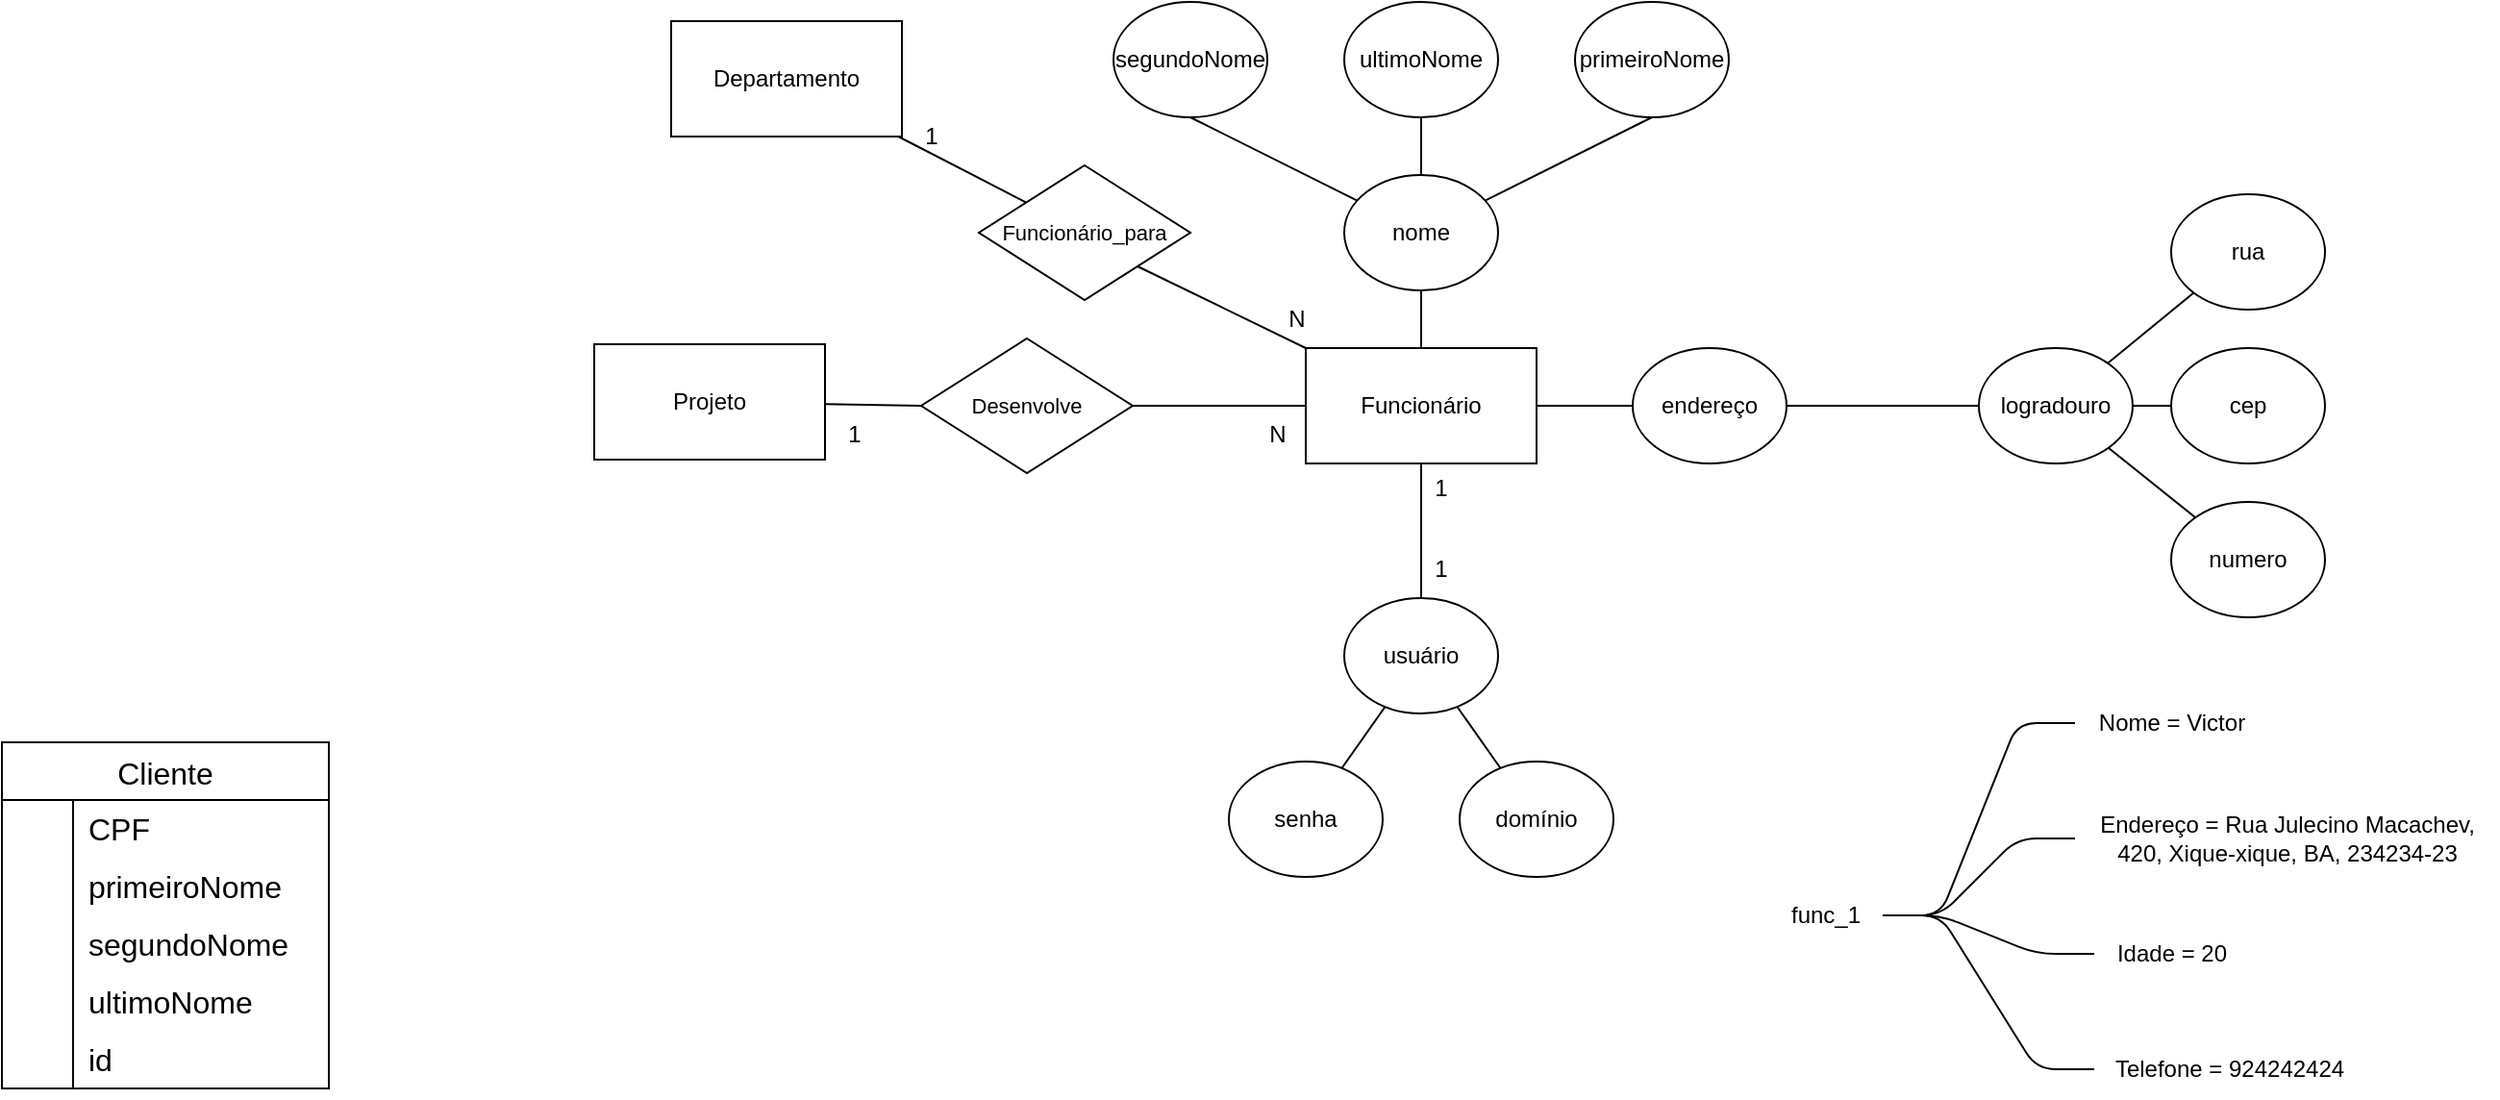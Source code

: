 <mxfile>
    <diagram id="CdI8gNpogDc-g_knQ982" name="Página-1">
        <mxGraphModel dx="2016" dy="736" grid="1" gridSize="10" guides="1" tooltips="1" connect="1" arrows="1" fold="1" page="1" pageScale="1" pageWidth="827" pageHeight="1169" math="0" shadow="0">
            <root>
                <mxCell id="0"/>
                <mxCell id="1" parent="0"/>
                <mxCell id="19" style="edgeStyle=none;html=1;endArrow=none;endFill=0;" parent="1" source="2" target="3" edge="1">
                    <mxGeometry relative="1" as="geometry"/>
                </mxCell>
                <mxCell id="30" style="edgeStyle=none;html=1;endArrow=none;endFill=0;" parent="1" source="2" target="29" edge="1">
                    <mxGeometry relative="1" as="geometry"/>
                </mxCell>
                <mxCell id="51" style="edgeStyle=none;html=1;entryX=1;entryY=1;entryDx=0;entryDy=0;endArrow=none;endFill=0;exitX=0;exitY=0;exitDx=0;exitDy=0;" parent="1" source="2" target="48" edge="1">
                    <mxGeometry relative="1" as="geometry">
                        <mxPoint x="150" y="210" as="sourcePoint"/>
                    </mxGeometry>
                </mxCell>
                <mxCell id="58" style="edgeStyle=none;html=1;endArrow=none;endFill=0;" parent="1" source="2" target="54" edge="1">
                    <mxGeometry relative="1" as="geometry"/>
                </mxCell>
                <mxCell id="2" value="Funcionário" style="rounded=0;whiteSpace=wrap;html=1;" parent="1" vertex="1">
                    <mxGeometry x="180" y="260" width="120" height="60" as="geometry"/>
                </mxCell>
                <mxCell id="8" style="edgeStyle=none;html=1;entryX=0.5;entryY=1;entryDx=0;entryDy=0;endArrow=none;endFill=0;" parent="1" source="3" target="5" edge="1">
                    <mxGeometry relative="1" as="geometry"/>
                </mxCell>
                <mxCell id="9" style="edgeStyle=none;html=1;entryX=0.5;entryY=1;entryDx=0;entryDy=0;endArrow=none;endFill=0;" parent="1" source="3" target="7" edge="1">
                    <mxGeometry relative="1" as="geometry"/>
                </mxCell>
                <mxCell id="10" style="edgeStyle=none;html=1;entryX=0.5;entryY=1;entryDx=0;entryDy=0;endArrow=none;endFill=0;" parent="1" source="3" target="6" edge="1">
                    <mxGeometry relative="1" as="geometry"/>
                </mxCell>
                <mxCell id="3" value="nome" style="ellipse;whiteSpace=wrap;html=1;" parent="1" vertex="1">
                    <mxGeometry x="200" y="170" width="80" height="60" as="geometry"/>
                </mxCell>
                <mxCell id="5" value="primeiroNome" style="ellipse;whiteSpace=wrap;html=1;" parent="1" vertex="1">
                    <mxGeometry x="320" y="80" width="80" height="60" as="geometry"/>
                </mxCell>
                <mxCell id="6" value="segundoNome" style="ellipse;whiteSpace=wrap;html=1;" parent="1" vertex="1">
                    <mxGeometry x="80" y="80" width="80" height="60" as="geometry"/>
                </mxCell>
                <mxCell id="7" value="ultimoNome" style="ellipse;whiteSpace=wrap;html=1;" parent="1" vertex="1">
                    <mxGeometry x="200" y="80" width="80" height="60" as="geometry"/>
                </mxCell>
                <mxCell id="28" style="edgeStyle=none;html=1;endArrow=none;endFill=0;" parent="1" source="22" target="23" edge="1">
                    <mxGeometry relative="1" as="geometry"/>
                </mxCell>
                <mxCell id="32" style="edgeStyle=none;html=1;entryX=0;entryY=1;entryDx=0;entryDy=0;endArrow=none;endFill=0;" parent="1" source="22" target="24" edge="1">
                    <mxGeometry relative="1" as="geometry"/>
                </mxCell>
                <mxCell id="22" value="logradouro" style="ellipse;whiteSpace=wrap;html=1;" parent="1" vertex="1">
                    <mxGeometry x="530" y="260" width="80" height="60" as="geometry"/>
                </mxCell>
                <mxCell id="23" value="numero" style="ellipse;whiteSpace=wrap;html=1;" parent="1" vertex="1">
                    <mxGeometry x="630" y="340" width="80" height="60" as="geometry"/>
                </mxCell>
                <mxCell id="24" value="rua" style="ellipse;whiteSpace=wrap;html=1;" parent="1" vertex="1">
                    <mxGeometry x="630" y="180" width="80" height="60" as="geometry"/>
                </mxCell>
                <mxCell id="26" style="edgeStyle=none;html=1;entryX=1;entryY=0.5;entryDx=0;entryDy=0;endArrow=none;endFill=0;" parent="1" source="25" target="22" edge="1">
                    <mxGeometry relative="1" as="geometry"/>
                </mxCell>
                <mxCell id="25" value="cep" style="ellipse;whiteSpace=wrap;html=1;" parent="1" vertex="1">
                    <mxGeometry x="630" y="260" width="80" height="60" as="geometry"/>
                </mxCell>
                <mxCell id="31" style="edgeStyle=none;html=1;endArrow=none;endFill=0;" parent="1" source="29" target="22" edge="1">
                    <mxGeometry relative="1" as="geometry"/>
                </mxCell>
                <mxCell id="29" value="endereço" style="ellipse;whiteSpace=wrap;html=1;" parent="1" vertex="1">
                    <mxGeometry x="350" y="260" width="80" height="60" as="geometry"/>
                </mxCell>
                <mxCell id="35" value="Nome = Victor" style="text;html=1;align=center;verticalAlign=middle;resizable=0;points=[];autosize=1;strokeColor=none;fillColor=none;" parent="1" vertex="1">
                    <mxGeometry x="580" y="440" width="100" height="30" as="geometry"/>
                </mxCell>
                <mxCell id="37" value="Endereço = Rua Julecino Macachev, &lt;br&gt;420, Xique-xique, BA, 234234-23" style="text;html=1;align=center;verticalAlign=middle;resizable=0;points=[];autosize=1;strokeColor=none;fillColor=none;" parent="1" vertex="1">
                    <mxGeometry x="580" y="495" width="220" height="40" as="geometry"/>
                </mxCell>
                <mxCell id="38" value="Idade = 20" style="text;html=1;align=center;verticalAlign=middle;resizable=0;points=[];autosize=1;strokeColor=none;fillColor=none;" parent="1" vertex="1">
                    <mxGeometry x="590" y="560" width="80" height="30" as="geometry"/>
                </mxCell>
                <mxCell id="39" value="Telefone = 924242424" style="text;html=1;align=center;verticalAlign=middle;resizable=0;points=[];autosize=1;strokeColor=none;fillColor=none;" parent="1" vertex="1">
                    <mxGeometry x="590" y="620" width="140" height="30" as="geometry"/>
                </mxCell>
                <mxCell id="42" style="edgeStyle=entityRelationEdgeStyle;html=1;endArrow=none;endFill=0;" parent="1" source="40" target="35" edge="1">
                    <mxGeometry relative="1" as="geometry"/>
                </mxCell>
                <mxCell id="43" style="edgeStyle=entityRelationEdgeStyle;html=1;endArrow=none;endFill=0;" parent="1" source="40" target="37" edge="1">
                    <mxGeometry relative="1" as="geometry"/>
                </mxCell>
                <mxCell id="44" style="edgeStyle=entityRelationEdgeStyle;html=1;endArrow=none;endFill=0;" parent="1" source="40" target="38" edge="1">
                    <mxGeometry relative="1" as="geometry"/>
                </mxCell>
                <mxCell id="46" style="edgeStyle=entityRelationEdgeStyle;html=1;endArrow=none;endFill=0;" parent="1" source="40" target="39" edge="1">
                    <mxGeometry relative="1" as="geometry"/>
                </mxCell>
                <mxCell id="40" value="func_1" style="text;html=1;align=center;verticalAlign=middle;resizable=0;points=[];autosize=1;strokeColor=none;fillColor=none;" parent="1" vertex="1">
                    <mxGeometry x="420" y="540" width="60" height="30" as="geometry"/>
                </mxCell>
                <mxCell id="48" value="Funcionário_para" style="rhombus;whiteSpace=wrap;html=1;strokeWidth=1;fontSize=11;" parent="1" vertex="1">
                    <mxGeometry x="10" y="165" width="110" height="70" as="geometry"/>
                </mxCell>
                <mxCell id="50" style="edgeStyle=none;html=1;endArrow=none;endFill=0;" parent="1" source="49" target="48" edge="1">
                    <mxGeometry relative="1" as="geometry"/>
                </mxCell>
                <mxCell id="49" value="Departamento" style="rounded=0;whiteSpace=wrap;html=1;" parent="1" vertex="1">
                    <mxGeometry x="-150" y="90" width="120" height="60" as="geometry"/>
                </mxCell>
                <mxCell id="52" value="1" style="text;html=1;align=center;verticalAlign=middle;resizable=0;points=[];autosize=1;strokeColor=none;fillColor=none;" parent="1" vertex="1">
                    <mxGeometry x="-30" y="135" width="30" height="30" as="geometry"/>
                </mxCell>
                <mxCell id="53" value="N" style="text;html=1;align=center;verticalAlign=middle;resizable=0;points=[];autosize=1;strokeColor=none;fillColor=none;" parent="1" vertex="1">
                    <mxGeometry x="160" y="230" width="30" height="30" as="geometry"/>
                </mxCell>
                <mxCell id="60" style="edgeStyle=none;html=1;endArrow=none;endFill=0;" parent="1" source="54" target="57" edge="1">
                    <mxGeometry relative="1" as="geometry"/>
                </mxCell>
                <mxCell id="62" style="edgeStyle=none;html=1;endArrow=none;endFill=0;" parent="1" source="54" target="56" edge="1">
                    <mxGeometry relative="1" as="geometry"/>
                </mxCell>
                <mxCell id="54" value="usuário" style="ellipse;whiteSpace=wrap;html=1;" parent="1" vertex="1">
                    <mxGeometry x="200" y="390" width="80" height="60" as="geometry"/>
                </mxCell>
                <mxCell id="56" value="domínio" style="ellipse;whiteSpace=wrap;html=1;" parent="1" vertex="1">
                    <mxGeometry x="260" y="475" width="80" height="60" as="geometry"/>
                </mxCell>
                <mxCell id="57" value="senha" style="ellipse;whiteSpace=wrap;html=1;" parent="1" vertex="1">
                    <mxGeometry x="140" y="475" width="80" height="60" as="geometry"/>
                </mxCell>
                <mxCell id="63" value="1" style="text;html=1;align=center;verticalAlign=middle;resizable=0;points=[];autosize=1;strokeColor=none;fillColor=none;" parent="1" vertex="1">
                    <mxGeometry x="235" y="318" width="30" height="30" as="geometry"/>
                </mxCell>
                <mxCell id="64" value="1" style="text;html=1;align=center;verticalAlign=middle;resizable=0;points=[];autosize=1;strokeColor=none;fillColor=none;" parent="1" vertex="1">
                    <mxGeometry x="235" y="360" width="30" height="30" as="geometry"/>
                </mxCell>
                <mxCell id="66" style="edgeStyle=none;html=1;endArrow=none;endFill=0;" parent="1" source="65" target="2" edge="1">
                    <mxGeometry relative="1" as="geometry"/>
                </mxCell>
                <mxCell id="65" value="Desenvolve" style="rhombus;whiteSpace=wrap;html=1;strokeWidth=1;fontSize=11;" parent="1" vertex="1">
                    <mxGeometry x="-20" y="255" width="110" height="70" as="geometry"/>
                </mxCell>
                <mxCell id="68" style="edgeStyle=none;html=1;entryX=0;entryY=0.5;entryDx=0;entryDy=0;endArrow=none;endFill=0;" parent="1" source="67" target="65" edge="1">
                    <mxGeometry relative="1" as="geometry"/>
                </mxCell>
                <mxCell id="67" value="Projeto" style="rounded=0;whiteSpace=wrap;html=1;" parent="1" vertex="1">
                    <mxGeometry x="-190" y="258" width="120" height="60" as="geometry"/>
                </mxCell>
                <mxCell id="69" value="N" style="text;html=1;align=center;verticalAlign=middle;resizable=0;points=[];autosize=1;strokeColor=none;fillColor=none;" parent="1" vertex="1">
                    <mxGeometry x="150" y="290" width="30" height="30" as="geometry"/>
                </mxCell>
                <mxCell id="70" value="1" style="text;html=1;align=center;verticalAlign=middle;resizable=0;points=[];autosize=1;strokeColor=none;fillColor=none;" parent="1" vertex="1">
                    <mxGeometry x="-70" y="290" width="30" height="30" as="geometry"/>
                </mxCell>
                <mxCell id="73" value="Cliente" style="shape=table;startSize=30;container=1;collapsible=0;childLayout=tableLayout;fixedRows=1;rowLines=0;fontStyle=0;strokeColor=default;fontSize=16;" vertex="1" parent="1">
                    <mxGeometry x="-498" y="465" width="170" height="180" as="geometry"/>
                </mxCell>
                <mxCell id="77" value="" style="shape=tableRow;horizontal=0;startSize=0;swimlaneHead=0;swimlaneBody=0;top=0;left=0;bottom=0;right=0;collapsible=0;dropTarget=0;fillColor=none;points=[[0,0.5],[1,0.5]];portConstraint=eastwest;strokeColor=inherit;fontSize=16;" vertex="1" parent="73">
                    <mxGeometry y="30" width="170" height="30" as="geometry"/>
                </mxCell>
                <mxCell id="78" value="" style="shape=partialRectangle;html=1;whiteSpace=wrap;connectable=0;fillColor=none;top=0;left=0;bottom=0;right=0;overflow=hidden;strokeColor=inherit;fontSize=16;" vertex="1" parent="77">
                    <mxGeometry width="37" height="30" as="geometry">
                        <mxRectangle width="37" height="30" as="alternateBounds"/>
                    </mxGeometry>
                </mxCell>
                <mxCell id="79" value="CPF" style="shape=partialRectangle;html=1;whiteSpace=wrap;connectable=0;fillColor=none;top=0;left=0;bottom=0;right=0;align=left;spacingLeft=6;overflow=hidden;strokeColor=inherit;fontSize=16;" vertex="1" parent="77">
                    <mxGeometry x="37" width="133" height="30" as="geometry">
                        <mxRectangle width="133" height="30" as="alternateBounds"/>
                    </mxGeometry>
                </mxCell>
                <mxCell id="80" value="" style="shape=tableRow;horizontal=0;startSize=0;swimlaneHead=0;swimlaneBody=0;top=0;left=0;bottom=0;right=0;collapsible=0;dropTarget=0;fillColor=none;points=[[0,0.5],[1,0.5]];portConstraint=eastwest;strokeColor=inherit;fontSize=16;" vertex="1" parent="73">
                    <mxGeometry y="60" width="170" height="30" as="geometry"/>
                </mxCell>
                <mxCell id="81" value="" style="shape=partialRectangle;html=1;whiteSpace=wrap;connectable=0;fillColor=none;top=0;left=0;bottom=0;right=0;overflow=hidden;strokeColor=inherit;fontSize=16;" vertex="1" parent="80">
                    <mxGeometry width="37" height="30" as="geometry">
                        <mxRectangle width="37" height="30" as="alternateBounds"/>
                    </mxGeometry>
                </mxCell>
                <mxCell id="82" value="primeiroNome" style="shape=partialRectangle;html=1;whiteSpace=wrap;connectable=0;fillColor=none;top=0;left=0;bottom=0;right=0;align=left;spacingLeft=6;overflow=hidden;strokeColor=inherit;fontSize=16;" vertex="1" parent="80">
                    <mxGeometry x="37" width="133" height="30" as="geometry">
                        <mxRectangle width="133" height="30" as="alternateBounds"/>
                    </mxGeometry>
                </mxCell>
                <mxCell id="93" style="shape=tableRow;horizontal=0;startSize=0;swimlaneHead=0;swimlaneBody=0;top=0;left=0;bottom=0;right=0;collapsible=0;dropTarget=0;fillColor=none;points=[[0,0.5],[1,0.5]];portConstraint=eastwest;strokeColor=inherit;fontSize=16;" vertex="1" parent="73">
                    <mxGeometry y="90" width="170" height="30" as="geometry"/>
                </mxCell>
                <mxCell id="94" style="shape=partialRectangle;html=1;whiteSpace=wrap;connectable=0;fillColor=none;top=0;left=0;bottom=0;right=0;overflow=hidden;strokeColor=inherit;fontSize=16;" vertex="1" parent="93">
                    <mxGeometry width="37" height="30" as="geometry">
                        <mxRectangle width="37" height="30" as="alternateBounds"/>
                    </mxGeometry>
                </mxCell>
                <mxCell id="95" value="segundoNome" style="shape=partialRectangle;html=1;whiteSpace=wrap;connectable=0;fillColor=none;top=0;left=0;bottom=0;right=0;align=left;spacingLeft=6;overflow=hidden;strokeColor=inherit;fontSize=16;" vertex="1" parent="93">
                    <mxGeometry x="37" width="133" height="30" as="geometry">
                        <mxRectangle width="133" height="30" as="alternateBounds"/>
                    </mxGeometry>
                </mxCell>
                <mxCell id="96" style="shape=tableRow;horizontal=0;startSize=0;swimlaneHead=0;swimlaneBody=0;top=0;left=0;bottom=0;right=0;collapsible=0;dropTarget=0;fillColor=none;points=[[0,0.5],[1,0.5]];portConstraint=eastwest;strokeColor=inherit;fontSize=16;" vertex="1" parent="73">
                    <mxGeometry y="120" width="170" height="30" as="geometry"/>
                </mxCell>
                <mxCell id="97" style="shape=partialRectangle;html=1;whiteSpace=wrap;connectable=0;fillColor=none;top=0;left=0;bottom=0;right=0;overflow=hidden;strokeColor=inherit;fontSize=16;" vertex="1" parent="96">
                    <mxGeometry width="37" height="30" as="geometry">
                        <mxRectangle width="37" height="30" as="alternateBounds"/>
                    </mxGeometry>
                </mxCell>
                <mxCell id="98" value="ultimoNome" style="shape=partialRectangle;html=1;whiteSpace=wrap;connectable=0;fillColor=none;top=0;left=0;bottom=0;right=0;align=left;spacingLeft=6;overflow=hidden;strokeColor=inherit;fontSize=16;" vertex="1" parent="96">
                    <mxGeometry x="37" width="133" height="30" as="geometry">
                        <mxRectangle width="133" height="30" as="alternateBounds"/>
                    </mxGeometry>
                </mxCell>
                <mxCell id="99" style="shape=tableRow;horizontal=0;startSize=0;swimlaneHead=0;swimlaneBody=0;top=0;left=0;bottom=0;right=0;collapsible=0;dropTarget=0;fillColor=none;points=[[0,0.5],[1,0.5]];portConstraint=eastwest;strokeColor=inherit;fontSize=16;" vertex="1" parent="73">
                    <mxGeometry y="150" width="170" height="30" as="geometry"/>
                </mxCell>
                <mxCell id="100" style="shape=partialRectangle;html=1;whiteSpace=wrap;connectable=0;fillColor=none;top=0;left=0;bottom=0;right=0;overflow=hidden;strokeColor=inherit;fontSize=16;" vertex="1" parent="99">
                    <mxGeometry width="37" height="30" as="geometry">
                        <mxRectangle width="37" height="30" as="alternateBounds"/>
                    </mxGeometry>
                </mxCell>
                <mxCell id="101" value="id" style="shape=partialRectangle;html=1;whiteSpace=wrap;connectable=0;fillColor=none;top=0;left=0;bottom=0;right=0;align=left;spacingLeft=6;overflow=hidden;strokeColor=inherit;fontSize=16;" vertex="1" parent="99">
                    <mxGeometry x="37" width="133" height="30" as="geometry">
                        <mxRectangle width="133" height="30" as="alternateBounds"/>
                    </mxGeometry>
                </mxCell>
            </root>
        </mxGraphModel>
    </diagram>
</mxfile>